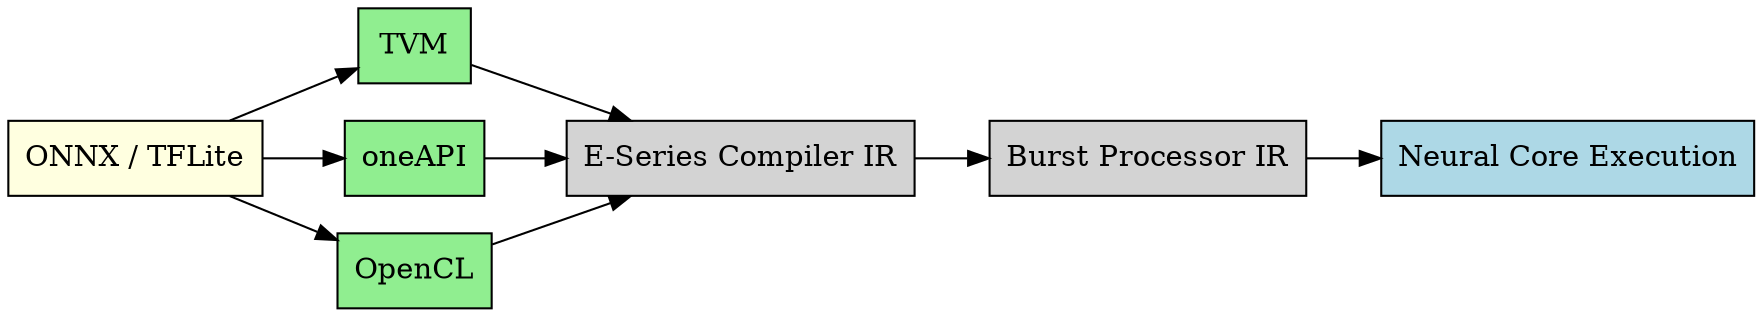 
    digraph Imagination_IR_Flow {
        rankdir=LR;
        node [shape=box];

        "ONNX / TFLite" [style=filled, fillcolor=lightyellow];
        TVM [style=filled, fillcolor=lightgreen];
        oneAPI [style=filled, fillcolor=lightgreen];
        OpenCL [style=filled, fillcolor=lightgreen];
        "E-Series Compiler IR" [style=filled, fillcolor=lightgray];
        "Burst Processor IR" [style=filled, fillcolor=lightgray];
        "Neural Core Execution" [style=filled, fillcolor=lightblue];

        "ONNX / TFLite" -> TVM -> "E-Series Compiler IR" -> "Burst Processor IR" -> "Neural Core Execution";
        "ONNX / TFLite" -> oneAPI -> "E-Series Compiler IR";
        "ONNX / TFLite" -> OpenCL -> "E-Series Compiler IR";
    }
